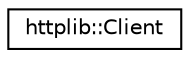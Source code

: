 digraph "Graphical Class Hierarchy"
{
 // LATEX_PDF_SIZE
  edge [fontname="Helvetica",fontsize="10",labelfontname="Helvetica",labelfontsize="10"];
  node [fontname="Helvetica",fontsize="10",shape=record];
  rankdir="LR";
  Node0 [label="httplib::Client",height=0.2,width=0.4,color="black", fillcolor="white", style="filled",URL="$classhttplib_1_1Client.html",tooltip=" "];
}
